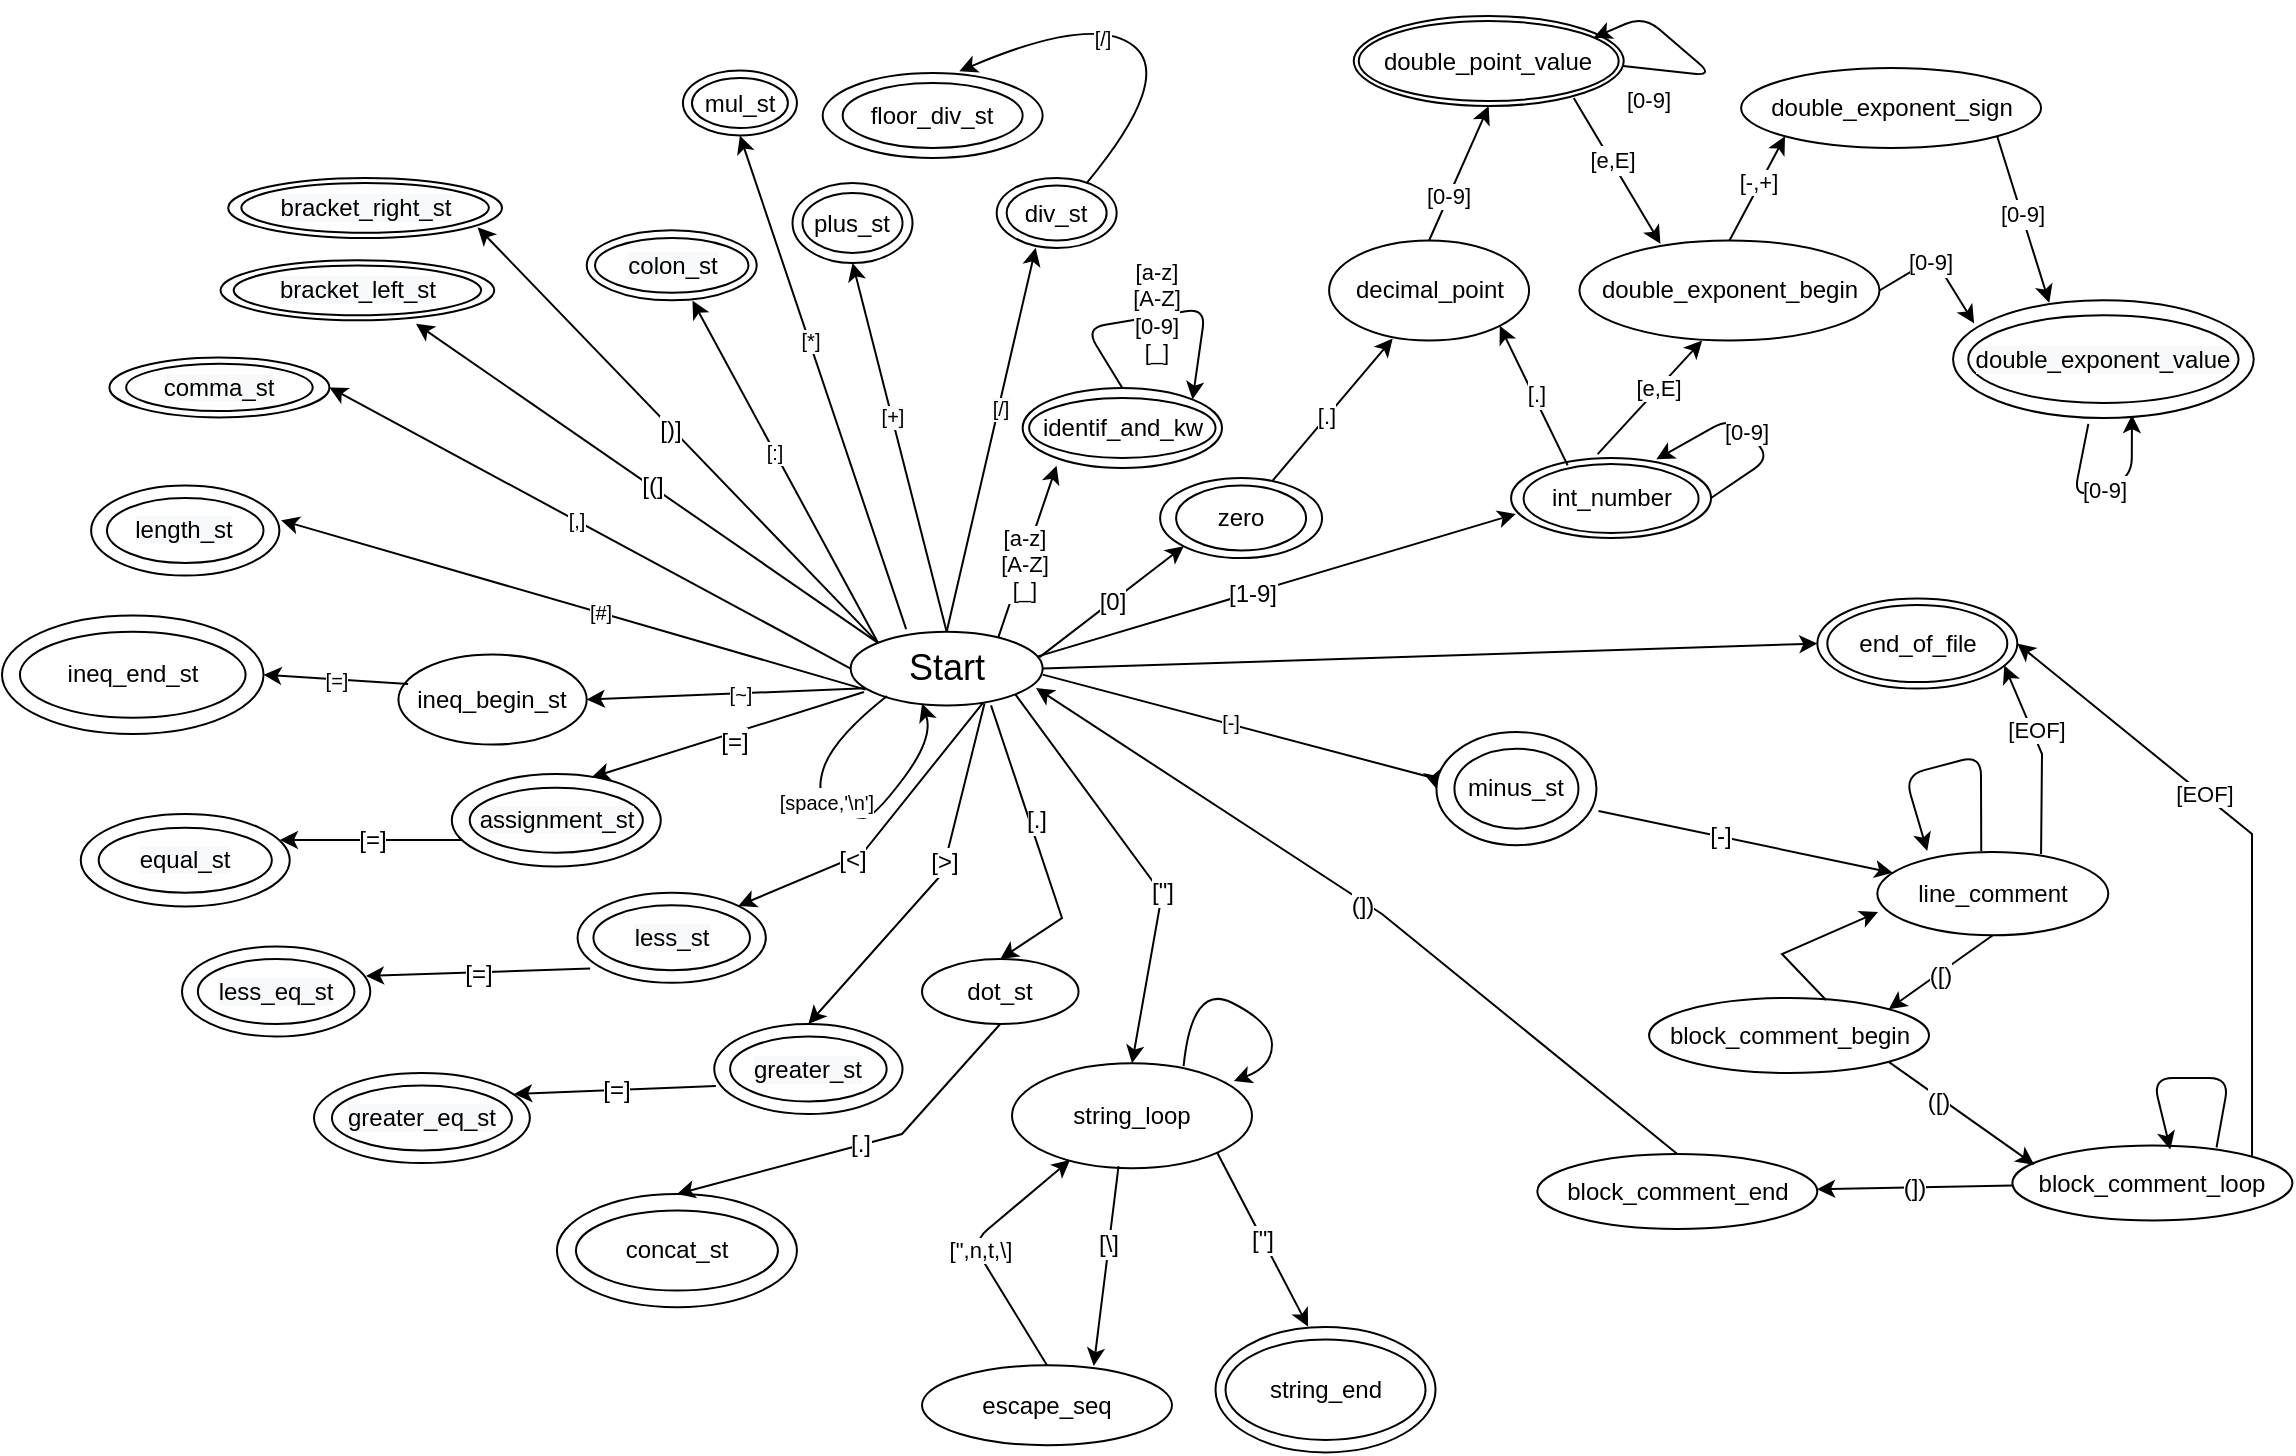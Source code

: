 <mxfile version="15.7.4" type="device"><diagram id="oD_keCYAEAa8p7hV4BWD" name="Page-1"><mxGraphModel dx="788" dy="441" grid="1" gridSize="10" guides="1" tooltips="1" connect="1" arrows="1" fold="1" page="1" pageScale="1" pageWidth="827" pageHeight="1169" math="0" shadow="0"><root><mxCell id="0"/><mxCell id="1" parent="0"/><mxCell id="SrC2fUFR9enrrj-KLv6N-1" value="" style="ellipse;whiteSpace=wrap;html=1;" parent="1" vertex="1"><mxGeometry x="574.33" y="338.86" width="96" height="36.86" as="geometry"/></mxCell><mxCell id="SrC2fUFR9enrrj-KLv6N-2" value="&lt;font style=&quot;font-size: 18px&quot;&gt;Start&lt;/font&gt;" style="text;html=1;align=center;verticalAlign=middle;resizable=0;points=[];autosize=1;strokeColor=none;fillColor=none;" parent="1" vertex="1"><mxGeometry x="597.33" y="347.29" width="50" height="20" as="geometry"/></mxCell><mxCell id="SrC2fUFR9enrrj-KLv6N-12" value="" style="endArrow=classic;html=1;rounded=0;exitX=1;exitY=0.582;exitDx=0;exitDy=0;entryX=0;entryY=0.5;entryDx=0;entryDy=0;exitPerimeter=0;" parent="1" source="SrC2fUFR9enrrj-KLv6N-1" target="SrC2fUFR9enrrj-KLv6N-17" edge="1"><mxGeometry width="50" height="50" relative="1" as="geometry"><mxPoint x="737.86" y="262" as="sourcePoint"/><mxPoint x="737.86" y="222" as="targetPoint"/><Array as="points"><mxPoint x="865.86" y="412"/></Array></mxGeometry></mxCell><mxCell id="SrC2fUFR9enrrj-KLv6N-318" value="&lt;span style=&quot;font-size: 10px ; background-color: rgb(248 , 249 , 250)&quot;&gt;[-]&lt;/span&gt;" style="edgeLabel;html=1;align=center;verticalAlign=middle;resizable=0;points=[];fontSize=12;" parent="SrC2fUFR9enrrj-KLv6N-12" vertex="1" connectable="0"><mxGeometry x="-0.073" y="1" relative="1" as="geometry"><mxPoint as="offset"/></mxGeometry></mxCell><mxCell id="SrC2fUFR9enrrj-KLv6N-17" value="" style="ellipse;whiteSpace=wrap;html=1;" parent="1" vertex="1"><mxGeometry x="867.22" y="389.04" width="80" height="56.57" as="geometry"/></mxCell><mxCell id="SrC2fUFR9enrrj-KLv6N-18" value="&lt;font style=&quot;font-size: 12px&quot;&gt;minus_st&lt;/font&gt;" style="ellipse;whiteSpace=wrap;html=1;" parent="1" vertex="1"><mxGeometry x="876.22" y="397.32" width="62" height="40" as="geometry"/></mxCell><mxCell id="SrC2fUFR9enrrj-KLv6N-19" value="" style="ellipse;whiteSpace=wrap;html=1;" parent="1" vertex="1"><mxGeometry x="545.26" y="114.5" width="60" height="40" as="geometry"/></mxCell><mxCell id="SrC2fUFR9enrrj-KLv6N-20" value="&lt;font style=&quot;font-size: 12px&quot;&gt;plus_st&lt;/font&gt;" style="ellipse;whiteSpace=wrap;html=1;" parent="1" vertex="1"><mxGeometry x="550.26" y="119.5" width="50" height="30" as="geometry"/></mxCell><mxCell id="SrC2fUFR9enrrj-KLv6N-26" value="" style="endArrow=classic;html=1;rounded=0;entryX=0.5;entryY=1;entryDx=0;entryDy=0;exitX=0.5;exitY=0;exitDx=0;exitDy=0;" parent="1" source="SrC2fUFR9enrrj-KLv6N-1" target="SrC2fUFR9enrrj-KLv6N-19" edge="1"><mxGeometry width="50" height="50" relative="1" as="geometry"><mxPoint x="685.86" y="342" as="sourcePoint"/><mxPoint x="675.86" y="232" as="targetPoint"/></mxGeometry></mxCell><mxCell id="SrC2fUFR9enrrj-KLv6N-32" value="&lt;span style=&quot;background-color: rgb(248 , 249 , 250)&quot;&gt;&lt;font style=&quot;font-size: 10px&quot;&gt;[+]&lt;/font&gt;&lt;/span&gt;" style="edgeLabel;html=1;align=center;verticalAlign=middle;resizable=0;points=[];fontSize=10;" parent="SrC2fUFR9enrrj-KLv6N-26" vertex="1" connectable="0"><mxGeometry x="0.171" relative="1" as="geometry"><mxPoint as="offset"/></mxGeometry></mxCell><mxCell id="SrC2fUFR9enrrj-KLv6N-35" value="" style="endArrow=classic;html=1;rounded=0;entryX=0.5;entryY=1;entryDx=0;entryDy=0;exitX=0.289;exitY=-0.036;exitDx=0;exitDy=0;exitPerimeter=0;" parent="1" source="SrC2fUFR9enrrj-KLv6N-1" target="SrC2fUFR9enrrj-KLv6N-37" edge="1"><mxGeometry width="50" height="50" relative="1" as="geometry"><mxPoint x="675.86" y="332" as="sourcePoint"/><mxPoint x="645.86" y="232" as="targetPoint"/><Array as="points"/></mxGeometry></mxCell><mxCell id="SrC2fUFR9enrrj-KLv6N-36" value="&lt;span style=&quot;background-color: rgb(248 , 249 , 250)&quot;&gt;&lt;font style=&quot;font-size: 10px&quot;&gt;[*]&lt;/font&gt;&lt;/span&gt;" style="edgeLabel;html=1;align=center;verticalAlign=middle;resizable=0;points=[];fontSize=10;" parent="SrC2fUFR9enrrj-KLv6N-35" vertex="1" connectable="0"><mxGeometry x="0.171" relative="1" as="geometry"><mxPoint as="offset"/></mxGeometry></mxCell><mxCell id="SrC2fUFR9enrrj-KLv6N-37" value="&lt;font style=&quot;font-size: 10px&quot;&gt;times_st&lt;/font&gt;" style="ellipse;whiteSpace=wrap;html=1;" parent="1" vertex="1"><mxGeometry x="490.47" y="58.25" width="57" height="32.5" as="geometry"/></mxCell><mxCell id="SrC2fUFR9enrrj-KLv6N-39" value="&lt;font style=&quot;font-size: 12px&quot;&gt;mul_st&lt;/font&gt;" style="ellipse;whiteSpace=wrap;html=1;" parent="1" vertex="1"><mxGeometry x="494.97" y="62" width="48" height="25" as="geometry"/></mxCell><mxCell id="SrC2fUFR9enrrj-KLv6N-41" value="" style="endArrow=classic;html=1;rounded=0;exitX=0.5;exitY=0;exitDx=0;exitDy=0;entryX=0.325;entryY=0.998;entryDx=0;entryDy=0;entryPerimeter=0;" parent="1" source="SrC2fUFR9enrrj-KLv6N-1" target="SrC2fUFR9enrrj-KLv6N-43" edge="1"><mxGeometry width="50" height="50" relative="1" as="geometry"><mxPoint x="722.804" y="385.68" as="sourcePoint"/><mxPoint x="775.86" y="182" as="targetPoint"/><Array as="points"/></mxGeometry></mxCell><mxCell id="SrC2fUFR9enrrj-KLv6N-42" value="&lt;span style=&quot;background-color: rgb(248 , 249 , 250)&quot;&gt;&lt;font style=&quot;font-size: 10px&quot;&gt;[/]&lt;/font&gt;&lt;/span&gt;" style="edgeLabel;html=1;align=center;verticalAlign=middle;resizable=0;points=[];fontSize=10;" parent="SrC2fUFR9enrrj-KLv6N-41" vertex="1" connectable="0"><mxGeometry x="0.171" relative="1" as="geometry"><mxPoint as="offset"/></mxGeometry></mxCell><mxCell id="SrC2fUFR9enrrj-KLv6N-43" value="&lt;font style=&quot;font-size: 10px&quot;&gt;times_st&lt;/font&gt;" style="ellipse;whiteSpace=wrap;html=1;" parent="1" vertex="1"><mxGeometry x="647.33" y="112" width="60" height="35" as="geometry"/></mxCell><mxCell id="SrC2fUFR9enrrj-KLv6N-44" value="&lt;font style=&quot;font-size: 12px&quot;&gt;div_st&lt;/font&gt;" style="ellipse;whiteSpace=wrap;html=1;" parent="1" vertex="1"><mxGeometry x="652.33" y="115.75" width="50" height="27.5" as="geometry"/></mxCell><mxCell id="SrC2fUFR9enrrj-KLv6N-59" value="" style="ellipse;whiteSpace=wrap;html=1;fontSize=10;" parent="1" vertex="1"><mxGeometry x="263.13" y="112" width="136.87" height="30" as="geometry"/></mxCell><mxCell id="SrC2fUFR9enrrj-KLv6N-62" value="&lt;span style=&quot;color: rgb(0 , 0 , 0) ; font-family: &amp;#34;helvetica&amp;#34; ; font-size: 12px ; font-style: normal ; font-weight: normal ; letter-spacing: normal ; text-align: center ; text-indent: 0px ; text-transform: none ; word-spacing: 0px ; background-color: rgb(248 , 249 , 250) ; text-decoration: none ; display: inline ; float: none&quot;&gt;bracket_right_st&lt;/span&gt;" style="ellipse;whiteSpace=wrap;html=1;fontSize=10;" parent="1" vertex="1"><mxGeometry x="269.69" y="114.5" width="123.75" height="24.85" as="geometry"/></mxCell><mxCell id="SrC2fUFR9enrrj-KLv6N-70" value="" style="endArrow=classic;html=1;rounded=0;entryX=0.911;entryY=0.822;entryDx=0;entryDy=0;entryPerimeter=0;exitX=0;exitY=0;exitDx=0;exitDy=0;" parent="1" source="SrC2fUFR9enrrj-KLv6N-1" target="SrC2fUFR9enrrj-KLv6N-59" edge="1"><mxGeometry width="50" height="50" relative="1" as="geometry"><mxPoint x="675.862" y="425.102" as="sourcePoint"/><mxPoint x="422.12" y="162.0" as="targetPoint"/><Array as="points"/></mxGeometry></mxCell><mxCell id="yUjqLN8DnzLpdZ_BlXp3-6" value="&lt;span style=&quot;font-size: 12px&quot;&gt;[)]&lt;/span&gt;" style="edgeLabel;html=1;align=center;verticalAlign=middle;resizable=0;points=[];" parent="SrC2fUFR9enrrj-KLv6N-70" vertex="1" connectable="0"><mxGeometry x="0.029" y="1" relative="1" as="geometry"><mxPoint as="offset"/></mxGeometry></mxCell><mxCell id="SrC2fUFR9enrrj-KLv6N-74" value="" style="ellipse;whiteSpace=wrap;html=1;fontSize=10;" parent="1" vertex="1"><mxGeometry x="259.27" y="153.18" width="136.87" height="30" as="geometry"/></mxCell><mxCell id="SrC2fUFR9enrrj-KLv6N-75" value="&lt;span style=&quot;color: rgb(0 , 0 , 0) ; font-family: &amp;#34;helvetica&amp;#34; ; font-size: 12px ; font-style: normal ; font-weight: normal ; letter-spacing: normal ; text-align: center ; text-indent: 0px ; text-transform: none ; word-spacing: 0px ; background-color: rgb(248 , 249 , 250) ; text-decoration: none ; display: inline ; float: none&quot;&gt;bracket_left_st&lt;/span&gt;" style="ellipse;whiteSpace=wrap;html=1;fontSize=10;" parent="1" vertex="1"><mxGeometry x="265.83" y="155.76" width="123.75" height="24.85" as="geometry"/></mxCell><mxCell id="SrC2fUFR9enrrj-KLv6N-76" value="" style="endArrow=classic;html=1;rounded=0;entryX=0.714;entryY=1.055;entryDx=0;entryDy=0;entryPerimeter=0;exitX=0;exitY=0;exitDx=0;exitDy=0;" parent="1" source="SrC2fUFR9enrrj-KLv6N-1" target="SrC2fUFR9enrrj-KLv6N-74" edge="1"><mxGeometry width="50" height="50" relative="1" as="geometry"><mxPoint x="675.86" y="372" as="sourcePoint"/><mxPoint x="347.609" y="222.0" as="targetPoint"/><Array as="points"/></mxGeometry></mxCell><mxCell id="SrC2fUFR9enrrj-KLv6N-209" value="[(]" style="edgeLabel;html=1;align=center;verticalAlign=middle;resizable=0;points=[];fontSize=12;" parent="SrC2fUFR9enrrj-KLv6N-76" vertex="1" connectable="0"><mxGeometry x="-0.016" relative="1" as="geometry"><mxPoint as="offset"/></mxGeometry></mxCell><mxCell id="SrC2fUFR9enrrj-KLv6N-79" value="&lt;font style=&quot;font-size: 10px&quot;&gt;mul_st&lt;/font&gt;" style="ellipse;whiteSpace=wrap;html=1;" parent="1" vertex="1"><mxGeometry x="560.33" y="59.5" width="110" height="42.5" as="geometry"/></mxCell><mxCell id="SrC2fUFR9enrrj-KLv6N-80" value="&lt;font style=&quot;font-size: 12px&quot;&gt;floor_div_st&lt;/font&gt;" style="ellipse;whiteSpace=wrap;html=1;" parent="1" vertex="1"><mxGeometry x="570.33" y="64.5" width="90" height="32.5" as="geometry"/></mxCell><mxCell id="SrC2fUFR9enrrj-KLv6N-82" value="" style="curved=1;endArrow=classic;html=1;rounded=0;fontSize=10;entryX=0.621;entryY=-0.02;entryDx=0;entryDy=0;entryPerimeter=0;exitX=0.75;exitY=0.073;exitDx=0;exitDy=0;exitPerimeter=0;" parent="1" source="SrC2fUFR9enrrj-KLv6N-43" target="SrC2fUFR9enrrj-KLv6N-79" edge="1"><mxGeometry width="50" height="50" relative="1" as="geometry"><mxPoint x="1015.86" y="82" as="sourcePoint"/><mxPoint x="865.86" y="42" as="targetPoint"/><Array as="points"><mxPoint x="735.86" y="62"/><mxPoint x="695.86" y="30"/></Array></mxGeometry></mxCell><mxCell id="SrC2fUFR9enrrj-KLv6N-91" value="[/]" style="edgeLabel;html=1;align=center;verticalAlign=middle;resizable=0;points=[];fontSize=10;" parent="SrC2fUFR9enrrj-KLv6N-82" vertex="1" connectable="0"><mxGeometry x="0.137" y="7" relative="1" as="geometry"><mxPoint as="offset"/></mxGeometry></mxCell><mxCell id="SrC2fUFR9enrrj-KLv6N-86" value="" style="curved=1;endArrow=classic;html=1;rounded=0;fontSize=10;exitX=0.189;exitY=0.871;exitDx=0;exitDy=0;entryX=0.372;entryY=0.974;entryDx=0;entryDy=0;entryPerimeter=0;exitPerimeter=0;" parent="1" source="SrC2fUFR9enrrj-KLv6N-1" target="SrC2fUFR9enrrj-KLv6N-1" edge="1"><mxGeometry width="50" height="50" relative="1" as="geometry"><mxPoint x="805.86" y="369" as="sourcePoint"/><mxPoint x="755.86" y="312" as="targetPoint"/><Array as="points"><mxPoint x="565.86" y="392"/><mxPoint x="555.86" y="422"/><mxPoint x="575.86" y="432"/><mxPoint x="585.86" y="432"/><mxPoint x="615.86" y="392"/></Array></mxGeometry></mxCell><mxCell id="SrC2fUFR9enrrj-KLv6N-226" value="&lt;span style=&quot;font-size: 10px&quot;&gt;[space,'\n']&lt;/span&gt;" style="edgeLabel;html=1;align=center;verticalAlign=middle;resizable=0;points=[];fontSize=12;" parent="SrC2fUFR9enrrj-KLv6N-86" vertex="1" connectable="0"><mxGeometry x="-0.134" y="1" relative="1" as="geometry"><mxPoint as="offset"/></mxGeometry></mxCell><mxCell id="SrC2fUFR9enrrj-KLv6N-92" value="" style="ellipse;whiteSpace=wrap;html=1;fontSize=10;" parent="1" vertex="1"><mxGeometry x="442.36" y="138.18" width="85" height="35" as="geometry"/></mxCell><mxCell id="SrC2fUFR9enrrj-KLv6N-93" value="&lt;span style=&quot;color: rgb(0 , 0 , 0) ; font-family: &amp;#34;helvetica&amp;#34; ; font-size: 12px ; font-style: normal ; font-weight: normal ; letter-spacing: normal ; text-align: center ; text-indent: 0px ; text-transform: none ; word-spacing: 0px ; background-color: rgb(248 , 249 , 250) ; text-decoration: none ; display: inline ; float: none&quot;&gt;colon_st&lt;/span&gt;" style="ellipse;whiteSpace=wrap;html=1;fontSize=10;" parent="1" vertex="1"><mxGeometry x="446.5" y="141.97" width="76.72" height="27.42" as="geometry"/></mxCell><mxCell id="SrC2fUFR9enrrj-KLv6N-101" value="" style="endArrow=classic;html=1;rounded=0;fontSize=10;entryX=0.622;entryY=1.002;entryDx=0;entryDy=0;entryPerimeter=0;exitX=0;exitY=0;exitDx=0;exitDy=0;" parent="1" source="SrC2fUFR9enrrj-KLv6N-1" target="SrC2fUFR9enrrj-KLv6N-92" edge="1"><mxGeometry width="50" height="50" relative="1" as="geometry"><mxPoint x="685.86" y="392" as="sourcePoint"/><mxPoint x="555.86" y="252" as="targetPoint"/></mxGeometry></mxCell><mxCell id="SrC2fUFR9enrrj-KLv6N-103" value="[:]" style="edgeLabel;html=1;align=center;verticalAlign=middle;resizable=0;points=[];fontSize=10;" parent="SrC2fUFR9enrrj-KLv6N-101" vertex="1" connectable="0"><mxGeometry x="0.119" relative="1" as="geometry"><mxPoint as="offset"/></mxGeometry></mxCell><mxCell id="SrC2fUFR9enrrj-KLv6N-113" value="" style="ellipse;whiteSpace=wrap;html=1;fontSize=10;" parent="1" vertex="1"><mxGeometry x="203.71" y="201.7" width="110" height="30" as="geometry"/></mxCell><mxCell id="SrC2fUFR9enrrj-KLv6N-114" value="&lt;span style=&quot;color: rgb(0 , 0 , 0) ; font-family: &amp;#34;helvetica&amp;#34; ; font-size: 12px ; font-style: normal ; font-weight: normal ; letter-spacing: normal ; text-align: center ; text-indent: 0px ; text-transform: none ; word-spacing: 0px ; background-color: rgb(248 , 249 , 250) ; text-decoration: none ; display: inline ; float: none&quot;&gt;comma_st&lt;/span&gt;" style="ellipse;whiteSpace=wrap;html=1;fontSize=10;" parent="1" vertex="1"><mxGeometry x="212.07" y="204.84" width="93.28" height="23.72" as="geometry"/></mxCell><mxCell id="SrC2fUFR9enrrj-KLv6N-115" value="" style="endArrow=classic;html=1;rounded=0;fontSize=10;exitX=0;exitY=0.5;exitDx=0;exitDy=0;entryX=1;entryY=0.5;entryDx=0;entryDy=0;" parent="1" source="SrC2fUFR9enrrj-KLv6N-1" target="SrC2fUFR9enrrj-KLv6N-113" edge="1"><mxGeometry width="50" height="50" relative="1" as="geometry"><mxPoint x="565.86" y="462" as="sourcePoint"/><mxPoint x="295.86" y="337" as="targetPoint"/></mxGeometry></mxCell><mxCell id="SrC2fUFR9enrrj-KLv6N-116" value="[,]" style="edgeLabel;html=1;align=center;verticalAlign=middle;resizable=0;points=[];fontSize=10;" parent="SrC2fUFR9enrrj-KLv6N-115" vertex="1" connectable="0"><mxGeometry x="0.055" relative="1" as="geometry"><mxPoint as="offset"/></mxGeometry></mxCell><mxCell id="SrC2fUFR9enrrj-KLv6N-144" value="" style="ellipse;whiteSpace=wrap;html=1;fontSize=10;" parent="1" vertex="1"><mxGeometry x="194.55" y="265.75" width="94.14" height="45" as="geometry"/></mxCell><mxCell id="SrC2fUFR9enrrj-KLv6N-145" value="&lt;span style=&quot;color: rgb(0 , 0 , 0) ; font-family: &amp;#34;helvetica&amp;#34; ; font-size: 12px ; font-style: normal ; font-weight: normal ; letter-spacing: normal ; text-align: center ; text-indent: 0px ; text-transform: none ; word-spacing: 0px ; background-color: rgb(248 , 249 , 250) ; text-decoration: none ; display: inline ; float: none&quot;&gt;length_st&lt;/span&gt;" style="ellipse;whiteSpace=wrap;html=1;fontSize=10;" parent="1" vertex="1"><mxGeometry x="202.48" y="272" width="78.28" height="32.5" as="geometry"/></mxCell><mxCell id="SrC2fUFR9enrrj-KLv6N-146" value="" style="endArrow=classic;html=1;rounded=0;fontSize=10;exitX=0.078;exitY=0.785;exitDx=0;exitDy=0;exitPerimeter=0;entryX=1.009;entryY=0.387;entryDx=0;entryDy=0;entryPerimeter=0;" parent="1" source="SrC2fUFR9enrrj-KLv6N-1" target="SrC2fUFR9enrrj-KLv6N-144" edge="1"><mxGeometry width="50" height="50" relative="1" as="geometry"><mxPoint x="885.86" y="422" as="sourcePoint"/><mxPoint x="545.86" y="552" as="targetPoint"/></mxGeometry></mxCell><mxCell id="yUjqLN8DnzLpdZ_BlXp3-25" value="&lt;span style=&quot;font-size: 10px&quot;&gt;[#]&lt;/span&gt;" style="edgeLabel;html=1;align=center;verticalAlign=middle;resizable=0;points=[];" parent="SrC2fUFR9enrrj-KLv6N-146" vertex="1" connectable="0"><mxGeometry x="-0.091" y="-1" relative="1" as="geometry"><mxPoint as="offset"/></mxGeometry></mxCell><mxCell id="SrC2fUFR9enrrj-KLv6N-155" value="" style="ellipse;whiteSpace=wrap;html=1;fontSize=10;" parent="1" vertex="1"><mxGeometry x="150" y="330.72" width="130.76" height="59.28" as="geometry"/></mxCell><mxCell id="SrC2fUFR9enrrj-KLv6N-156" value="&lt;span style=&quot;font-family: &amp;#34;helvetica&amp;#34; ; font-size: 12px&quot;&gt;ineq_end_st&lt;/span&gt;" style="ellipse;whiteSpace=wrap;html=1;fontSize=10;" parent="1" vertex="1"><mxGeometry x="158.96" y="338.85" width="112.83" height="43.03" as="geometry"/></mxCell><mxCell id="SrC2fUFR9enrrj-KLv6N-162" value="&lt;span style=&quot;font-family: &amp;#34;helvetica&amp;#34; ; font-size: 12px&quot;&gt;ineq_begin_st&lt;/span&gt;" style="ellipse;whiteSpace=wrap;html=1;fontSize=10;" parent="1" vertex="1"><mxGeometry x="348.22" y="350.29" width="94.14" height="45" as="geometry"/></mxCell><mxCell id="SrC2fUFR9enrrj-KLv6N-164" value="" style="endArrow=classic;html=1;rounded=0;fontSize=10;exitX=0.074;exitY=0.767;exitDx=0;exitDy=0;exitPerimeter=0;entryX=1;entryY=0.5;entryDx=0;entryDy=0;" parent="1" source="SrC2fUFR9enrrj-KLv6N-1" target="SrC2fUFR9enrrj-KLv6N-162" edge="1"><mxGeometry width="50" height="50" relative="1" as="geometry"><mxPoint x="575.86" y="532" as="sourcePoint"/><mxPoint x="745.86" y="472" as="targetPoint"/></mxGeometry></mxCell><mxCell id="SrC2fUFR9enrrj-KLv6N-166" value="[~]" style="edgeLabel;html=1;align=center;verticalAlign=middle;resizable=0;points=[];fontSize=10;" parent="SrC2fUFR9enrrj-KLv6N-164" vertex="1" connectable="0"><mxGeometry x="-0.097" relative="1" as="geometry"><mxPoint as="offset"/></mxGeometry></mxCell><mxCell id="SrC2fUFR9enrrj-KLv6N-165" value="[=]" style="endArrow=classic;html=1;rounded=0;fontSize=10;exitX=0.051;exitY=0.327;exitDx=0;exitDy=0;entryX=1;entryY=0.5;entryDx=0;entryDy=0;exitPerimeter=0;" parent="1" source="SrC2fUFR9enrrj-KLv6N-162" target="SrC2fUFR9enrrj-KLv6N-155" edge="1"><mxGeometry width="50" height="50" relative="1" as="geometry"><mxPoint x="472.861" y="602" as="sourcePoint"/><mxPoint x="372.93" y="732" as="targetPoint"/></mxGeometry></mxCell><mxCell id="SrC2fUFR9enrrj-KLv6N-167" value="" style="ellipse;whiteSpace=wrap;html=1;fontSize=10;" parent="1" vertex="1"><mxGeometry x="374.9" y="410" width="104.49" height="46.25" as="geometry"/></mxCell><mxCell id="SrC2fUFR9enrrj-KLv6N-168" value="&lt;span style=&quot;color: rgb(0 , 0 , 0) ; font-family: &amp;#34;helvetica&amp;#34; ; font-size: 12px ; font-style: normal ; font-weight: normal ; letter-spacing: normal ; text-align: center ; text-indent: 0px ; text-transform: none ; word-spacing: 0px ; background-color: rgb(248 , 249 , 250) ; text-decoration: none ; display: inline ; float: none&quot;&gt;assignment_st&lt;/span&gt;" style="ellipse;whiteSpace=wrap;html=1;fontSize=10;" parent="1" vertex="1"><mxGeometry x="383.86" y="416.88" width="86.56" height="32.5" as="geometry"/></mxCell><mxCell id="SrC2fUFR9enrrj-KLv6N-174" value="" style="ellipse;whiteSpace=wrap;html=1;fontSize=10;" parent="1" vertex="1"><mxGeometry x="189.38" y="430" width="104.49" height="46.25" as="geometry"/></mxCell><mxCell id="SrC2fUFR9enrrj-KLv6N-175" value="&lt;span style=&quot;color: rgb(0 , 0 , 0) ; font-family: &amp;#34;helvetica&amp;#34; ; font-size: 12px ; font-style: normal ; font-weight: normal ; letter-spacing: normal ; text-align: center ; text-indent: 0px ; text-transform: none ; word-spacing: 0px ; background-color: rgb(248 , 249 , 250) ; text-decoration: none ; display: inline ; float: none&quot;&gt;equal_st&lt;/span&gt;" style="ellipse;whiteSpace=wrap;html=1;fontSize=10;" parent="1" vertex="1"><mxGeometry x="198.34" y="436.88" width="86.56" height="32.5" as="geometry"/></mxCell><mxCell id="SrC2fUFR9enrrj-KLv6N-176" value="" style="endArrow=classic;html=1;rounded=0;fontSize=12;entryX=0.67;entryY=0.035;entryDx=0;entryDy=0;exitX=0.069;exitY=0.818;exitDx=0;exitDy=0;exitPerimeter=0;entryPerimeter=0;" parent="1" source="SrC2fUFR9enrrj-KLv6N-1" target="SrC2fUFR9enrrj-KLv6N-167" edge="1"><mxGeometry width="50" height="50" relative="1" as="geometry"><mxPoint x="635.86" y="382" as="sourcePoint"/><mxPoint x="655.86" y="532" as="targetPoint"/><Array as="points"/></mxGeometry></mxCell><mxCell id="SrC2fUFR9enrrj-KLv6N-178" value="[=]" style="edgeLabel;html=1;align=center;verticalAlign=middle;resizable=0;points=[];fontSize=12;" parent="SrC2fUFR9enrrj-KLv6N-176" vertex="1" connectable="0"><mxGeometry x="-0.025" y="4" relative="1" as="geometry"><mxPoint as="offset"/></mxGeometry></mxCell><mxCell id="SrC2fUFR9enrrj-KLv6N-177" value="[=]" style="endArrow=classic;html=1;rounded=0;fontSize=12;entryX=0.953;entryY=0.281;entryDx=0;entryDy=0;entryPerimeter=0;" parent="1" target="SrC2fUFR9enrrj-KLv6N-174" edge="1"><mxGeometry width="50" height="50" relative="1" as="geometry"><mxPoint x="380" y="443" as="sourcePoint"/><mxPoint x="595.86" y="622" as="targetPoint"/></mxGeometry></mxCell><mxCell id="SrC2fUFR9enrrj-KLv6N-182" value="" style="ellipse;whiteSpace=wrap;html=1;fontSize=10;" parent="1" vertex="1"><mxGeometry x="437.79" y="469.38" width="94.14" height="45" as="geometry"/></mxCell><mxCell id="SrC2fUFR9enrrj-KLv6N-183" value="&lt;span style=&quot;color: rgb(0 , 0 , 0) ; font-family: &amp;#34;helvetica&amp;#34; ; font-size: 12px ; font-style: normal ; font-weight: normal ; letter-spacing: normal ; text-align: center ; text-indent: 0px ; text-transform: none ; word-spacing: 0px ; background-color: rgb(248 , 249 , 250) ; text-decoration: none ; display: inline ; float: none&quot;&gt;less_st&lt;/span&gt;" style="ellipse;whiteSpace=wrap;html=1;fontSize=10;" parent="1" vertex="1"><mxGeometry x="445.72" y="475.63" width="78.28" height="32.5" as="geometry"/></mxCell><mxCell id="SrC2fUFR9enrrj-KLv6N-184" value="" style="ellipse;whiteSpace=wrap;html=1;fontSize=10;" parent="1" vertex="1"><mxGeometry x="240.0" y="496.25" width="94.14" height="45" as="geometry"/></mxCell><mxCell id="SrC2fUFR9enrrj-KLv6N-185" value="&lt;span style=&quot;color: rgb(0 , 0 , 0) ; font-family: &amp;#34;helvetica&amp;#34; ; font-size: 12px ; font-style: normal ; font-weight: normal ; letter-spacing: normal ; text-align: center ; text-indent: 0px ; text-transform: none ; word-spacing: 0px ; background-color: rgb(248 , 249 , 250) ; text-decoration: none ; display: inline ; float: none&quot;&gt;less_eq_st&lt;/span&gt;" style="ellipse;whiteSpace=wrap;html=1;fontSize=10;" parent="1" vertex="1"><mxGeometry x="247.93" y="502.5" width="78.28" height="32.5" as="geometry"/></mxCell><mxCell id="SrC2fUFR9enrrj-KLv6N-186" value="" style="endArrow=classic;html=1;rounded=0;fontSize=12;entryX=1;entryY=0;entryDx=0;entryDy=0;exitX=0.689;exitY=0.964;exitDx=0;exitDy=0;exitPerimeter=0;" parent="1" source="SrC2fUFR9enrrj-KLv6N-1" target="SrC2fUFR9enrrj-KLv6N-182" edge="1"><mxGeometry width="50" height="50" relative="1" as="geometry"><mxPoint x="635.86" y="382" as="sourcePoint"/><mxPoint x="885.86" y="452" as="targetPoint"/><Array as="points"><mxPoint x="580" y="450"/></Array></mxGeometry></mxCell><mxCell id="VbKIYUYrGfM60Fs6by-6-1" value="&lt;span style=&quot;font-size: 12px&quot;&gt;[&amp;lt;]&lt;/span&gt;" style="edgeLabel;html=1;align=center;verticalAlign=middle;resizable=0;points=[];" parent="SrC2fUFR9enrrj-KLv6N-186" vertex="1" connectable="0"><mxGeometry x="0.249" y="1" relative="1" as="geometry"><mxPoint as="offset"/></mxGeometry></mxCell><mxCell id="SrC2fUFR9enrrj-KLv6N-187" value="" style="endArrow=classic;html=1;rounded=0;fontSize=12;exitX=0.067;exitY=0.841;exitDx=0;exitDy=0;entryX=0.977;entryY=0.328;entryDx=0;entryDy=0;exitPerimeter=0;entryPerimeter=0;" parent="1" source="SrC2fUFR9enrrj-KLv6N-182" target="SrC2fUFR9enrrj-KLv6N-184" edge="1"><mxGeometry width="50" height="50" relative="1" as="geometry"><mxPoint x="835.86" y="502" as="sourcePoint"/><mxPoint x="885.86" y="452" as="targetPoint"/><Array as="points"/></mxGeometry></mxCell><mxCell id="SrC2fUFR9enrrj-KLv6N-189" value="[=]" style="edgeLabel;html=1;align=center;verticalAlign=middle;resizable=0;points=[];fontSize=12;" parent="SrC2fUFR9enrrj-KLv6N-187" vertex="1" connectable="0"><mxGeometry x="-0.004" y="1" relative="1" as="geometry"><mxPoint as="offset"/></mxGeometry></mxCell><mxCell id="SrC2fUFR9enrrj-KLv6N-193" value="" style="ellipse;whiteSpace=wrap;html=1;fontSize=10;" parent="1" vertex="1"><mxGeometry x="506.12" y="535" width="94.14" height="45" as="geometry"/></mxCell><mxCell id="SrC2fUFR9enrrj-KLv6N-194" value="&lt;span style=&quot;color: rgb(0 , 0 , 0) ; font-family: &amp;#34;helvetica&amp;#34; ; font-size: 12px ; font-style: normal ; font-weight: normal ; letter-spacing: normal ; text-align: center ; text-indent: 0px ; text-transform: none ; word-spacing: 0px ; background-color: rgb(248 , 249 , 250) ; text-decoration: none ; display: inline ; float: none&quot;&gt;greater_st&lt;/span&gt;" style="ellipse;whiteSpace=wrap;html=1;fontSize=10;" parent="1" vertex="1"><mxGeometry x="514.05" y="541.25" width="78.28" height="32.5" as="geometry"/></mxCell><mxCell id="SrC2fUFR9enrrj-KLv6N-195" value="" style="ellipse;whiteSpace=wrap;html=1;fontSize=10;" parent="1" vertex="1"><mxGeometry x="306" y="559.5" width="107.93" height="45" as="geometry"/></mxCell><mxCell id="SrC2fUFR9enrrj-KLv6N-196" value="&lt;span style=&quot;color: rgb(0 , 0 , 0) ; font-family: &amp;#34;helvetica&amp;#34; ; font-size: 12px ; font-style: normal ; font-weight: normal ; letter-spacing: normal ; text-align: center ; text-indent: 0px ; text-transform: none ; word-spacing: 0px ; background-color: rgb(248 , 249 , 250) ; text-decoration: none ; display: inline ; float: none&quot;&gt;greater_eq_st&lt;/span&gt;" style="ellipse;whiteSpace=wrap;html=1;fontSize=10;" parent="1" vertex="1"><mxGeometry x="314.96" y="565.75" width="90" height="32.5" as="geometry"/></mxCell><mxCell id="SrC2fUFR9enrrj-KLv6N-199" value="" style="endArrow=classic;html=1;rounded=0;fontSize=12;exitX=0.697;exitY=0.975;exitDx=0;exitDy=0;exitPerimeter=0;entryX=0.5;entryY=0;entryDx=0;entryDy=0;" parent="1" source="SrC2fUFR9enrrj-KLv6N-1" target="SrC2fUFR9enrrj-KLv6N-193" edge="1"><mxGeometry width="50" height="50" relative="1" as="geometry"><mxPoint x="945.86" y="542" as="sourcePoint"/><mxPoint x="995.86" y="492" as="targetPoint"/><Array as="points"><mxPoint x="620" y="460"/></Array></mxGeometry></mxCell><mxCell id="SrC2fUFR9enrrj-KLv6N-200" value="[&amp;gt;]" style="edgeLabel;html=1;align=center;verticalAlign=middle;resizable=0;points=[];fontSize=12;" parent="SrC2fUFR9enrrj-KLv6N-199" vertex="1" connectable="0"><mxGeometry x="-0.132" y="-1" relative="1" as="geometry"><mxPoint as="offset"/></mxGeometry></mxCell><mxCell id="SrC2fUFR9enrrj-KLv6N-201" value="[=]" style="endArrow=classic;html=1;rounded=0;fontSize=12;exitX=0.009;exitY=0.689;exitDx=0;exitDy=0;entryX=0.927;entryY=0.233;entryDx=0;entryDy=0;exitPerimeter=0;entryPerimeter=0;" parent="1" source="SrC2fUFR9enrrj-KLv6N-193" target="SrC2fUFR9enrrj-KLv6N-195" edge="1"><mxGeometry width="50" height="50" relative="1" as="geometry"><mxPoint x="945.86" y="542" as="sourcePoint"/><mxPoint x="995.86" y="492" as="targetPoint"/></mxGeometry></mxCell><mxCell id="SrC2fUFR9enrrj-KLv6N-233" value="int64" style="ellipse;whiteSpace=wrap;html=1;" parent="1" vertex="1"><mxGeometry x="904.54" y="252.0" width="100" height="40" as="geometry"/></mxCell><mxCell id="SrC2fUFR9enrrj-KLv6N-234" value="zero" style="ellipse;whiteSpace=wrap;html=1;" parent="1" vertex="1"><mxGeometry x="729.05" y="262" width="81" height="40" as="geometry"/></mxCell><mxCell id="SrC2fUFR9enrrj-KLv6N-235" value="decimal_point" style="ellipse;whiteSpace=wrap;html=1;" parent="1" vertex="1"><mxGeometry x="813.54" y="143.25" width="100" height="50" as="geometry"/></mxCell><mxCell id="SrC2fUFR9enrrj-KLv6N-236" value="" style="endArrow=classic;html=1;exitX=0.283;exitY=0.092;exitDx=0;exitDy=0;exitPerimeter=0;entryX=1;entryY=1;entryDx=0;entryDy=0;" parent="1" source="SrC2fUFR9enrrj-KLv6N-233" target="SrC2fUFR9enrrj-KLv6N-235" edge="1"><mxGeometry width="50" height="50" relative="1" as="geometry"><mxPoint x="921.86" y="214.29" as="sourcePoint"/><mxPoint x="971.86" y="164.29" as="targetPoint"/></mxGeometry></mxCell><mxCell id="SrC2fUFR9enrrj-KLv6N-262" value="&lt;span style=&quot;font-size: 11px&quot;&gt;[.]&lt;/span&gt;" style="edgeLabel;html=1;align=center;verticalAlign=middle;resizable=0;points=[];fontSize=12;" parent="SrC2fUFR9enrrj-KLv6N-236" vertex="1" connectable="0"><mxGeometry x="0.017" y="-1" relative="1" as="geometry"><mxPoint as="offset"/></mxGeometry></mxCell><mxCell id="SrC2fUFR9enrrj-KLv6N-240" value="" style="endArrow=classic;html=1;entryX=0.318;entryY=0.981;entryDx=0;entryDy=0;entryPerimeter=0;" parent="1" source="SrC2fUFR9enrrj-KLv6N-234" target="SrC2fUFR9enrrj-KLv6N-235" edge="1"><mxGeometry width="50" height="50" relative="1" as="geometry"><mxPoint x="581.86" y="214.29" as="sourcePoint"/><mxPoint x="631.86" y="164.29" as="targetPoint"/></mxGeometry></mxCell><mxCell id="SrC2fUFR9enrrj-KLv6N-261" value="&lt;span style=&quot;font-size: 11px&quot;&gt;[.]&lt;/span&gt;" style="edgeLabel;html=1;align=center;verticalAlign=middle;resizable=0;points=[];fontSize=12;" parent="SrC2fUFR9enrrj-KLv6N-240" vertex="1" connectable="0"><mxGeometry x="-0.095" y="1" relative="1" as="geometry"><mxPoint as="offset"/></mxGeometry></mxCell><mxCell id="SrC2fUFR9enrrj-KLv6N-243" value="int_number" style="ellipse;whiteSpace=wrap;html=1;" parent="1" vertex="1"><mxGeometry x="910.79" y="255.0" width="87.5" height="34.5" as="geometry"/></mxCell><mxCell id="SrC2fUFR9enrrj-KLv6N-244" value="zero" style="ellipse;whiteSpace=wrap;html=1;" parent="1" vertex="1"><mxGeometry x="737.05" y="265.75" width="65" height="32.5" as="geometry"/></mxCell><mxCell id="SrC2fUFR9enrrj-KLv6N-246" value="&lt;div&gt;&lt;br&gt;&lt;/div&gt;" style="edgeLabel;html=1;align=center;verticalAlign=middle;resizable=0;points=[];" parent="1" vertex="1" connectable="0"><mxGeometry x="1177.656" y="330.724" as="geometry"><mxPoint x="-3" y="-3" as="offset"/></mxGeometry></mxCell><mxCell id="SrC2fUFR9enrrj-KLv6N-247" value="identif_and_kw" style="ellipse;whiteSpace=wrap;html=1;" parent="1" vertex="1"><mxGeometry x="660.33" y="216.97" width="99.67" height="40" as="geometry"/></mxCell><mxCell id="SrC2fUFR9enrrj-KLv6N-248" value="" style="endArrow=classic;html=1;exitX=0.5;exitY=0;exitDx=0;exitDy=0;entryX=1;entryY=0;entryDx=0;entryDy=0;" parent="1" source="SrC2fUFR9enrrj-KLv6N-247" target="SrC2fUFR9enrrj-KLv6N-247" edge="1"><mxGeometry width="50" height="50" relative="1" as="geometry"><mxPoint x="344.625" y="349.968" as="sourcePoint"/><mxPoint x="601.8" y="176.97" as="targetPoint"/><Array as="points"><mxPoint x="691.8" y="186.97"/><mxPoint x="751.8" y="176.97"/></Array></mxGeometry></mxCell><mxCell id="SrC2fUFR9enrrj-KLv6N-249" value="&lt;div&gt;[a-z]&lt;/div&gt;&lt;div&gt;[A-Z]&lt;/div&gt;&lt;div&gt;[0-9]&lt;br&gt;&lt;/div&gt;&lt;div&gt;[_]&lt;br&gt;&lt;/div&gt;" style="edgeLabel;html=1;align=center;verticalAlign=middle;resizable=0;points=[];" parent="SrC2fUFR9enrrj-KLv6N-248" vertex="1" connectable="0"><mxGeometry x="0.171" y="-2" relative="1" as="geometry"><mxPoint x="-12.78" y="-2" as="offset"/></mxGeometry></mxCell><mxCell id="SrC2fUFR9enrrj-KLv6N-250" value="identif_and_kw" style="ellipse;whiteSpace=wrap;html=1;" parent="1" vertex="1"><mxGeometry x="663.56" y="221.97" width="93.2" height="30" as="geometry"/></mxCell><mxCell id="SrC2fUFR9enrrj-KLv6N-251" value="" style="endArrow=classic;html=1;rounded=0;fontSize=12;exitX=0.768;exitY=0.083;exitDx=0;exitDy=0;exitPerimeter=0;entryX=0.17;entryY=0.973;entryDx=0;entryDy=0;entryPerimeter=0;" parent="1" source="SrC2fUFR9enrrj-KLv6N-1" target="SrC2fUFR9enrrj-KLv6N-247" edge="1"><mxGeometry width="50" height="50" relative="1" as="geometry"><mxPoint x="885.86" y="422" as="sourcePoint"/><mxPoint x="705.86" y="292" as="targetPoint"/></mxGeometry></mxCell><mxCell id="SrC2fUFR9enrrj-KLv6N-252" value="&lt;div style=&quot;font-size: 11px&quot;&gt;[a-z]&lt;/div&gt;&lt;div style=&quot;font-size: 11px&quot;&gt;[A-Z]&lt;/div&gt;&lt;div style=&quot;font-size: 11px&quot;&gt;[_]&lt;/div&gt;" style="edgeLabel;html=1;align=center;verticalAlign=middle;resizable=0;points=[];fontSize=12;" parent="SrC2fUFR9enrrj-KLv6N-251" vertex="1" connectable="0"><mxGeometry x="-0.141" relative="1" as="geometry"><mxPoint as="offset"/></mxGeometry></mxCell><mxCell id="SrC2fUFR9enrrj-KLv6N-253" value="[0]" style="endArrow=classic;html=1;rounded=0;fontSize=12;exitX=0.984;exitY=0.345;exitDx=0;exitDy=0;exitPerimeter=0;entryX=0;entryY=1;entryDx=0;entryDy=0;" parent="1" source="SrC2fUFR9enrrj-KLv6N-1" target="SrC2fUFR9enrrj-KLv6N-234" edge="1"><mxGeometry width="50" height="50" relative="1" as="geometry"><mxPoint x="945.86" y="312" as="sourcePoint"/><mxPoint x="995.86" y="262" as="targetPoint"/></mxGeometry></mxCell><mxCell id="SrC2fUFR9enrrj-KLv6N-254" value="" style="endArrow=classic;html=1;rounded=0;fontSize=12;entryX=0.024;entryY=0.7;entryDx=0;entryDy=0;entryPerimeter=0;exitX=0.971;exitY=0.338;exitDx=0;exitDy=0;exitPerimeter=0;" parent="1" source="SrC2fUFR9enrrj-KLv6N-1" target="SrC2fUFR9enrrj-KLv6N-233" edge="1"><mxGeometry width="50" height="50" relative="1" as="geometry"><mxPoint x="670" y="357" as="sourcePoint"/><mxPoint x="995.86" y="262" as="targetPoint"/></mxGeometry></mxCell><mxCell id="SrC2fUFR9enrrj-KLv6N-260" value="[1-9]" style="edgeLabel;html=1;align=center;verticalAlign=middle;resizable=0;points=[];fontSize=12;" parent="SrC2fUFR9enrrj-KLv6N-254" vertex="1" connectable="0"><mxGeometry x="-0.106" relative="1" as="geometry"><mxPoint as="offset"/></mxGeometry></mxCell><mxCell id="SrC2fUFR9enrrj-KLv6N-264" value="double_point_value" style="ellipse;whiteSpace=wrap;html=1;" parent="1" vertex="1"><mxGeometry x="825.86" y="31" width="135" height="45" as="geometry"/></mxCell><mxCell id="SrC2fUFR9enrrj-KLv6N-265" value="" style="endArrow=classic;html=1;exitX=0.5;exitY=0;exitDx=0;exitDy=0;entryX=0.5;entryY=1;entryDx=0;entryDy=0;" parent="1" source="SrC2fUFR9enrrj-KLv6N-235" target="SrC2fUFR9enrrj-KLv6N-264" edge="1"><mxGeometry width="50" height="50" relative="1" as="geometry"><mxPoint x="875.05" y="122" as="sourcePoint"/><mxPoint x="790.05" y="32" as="targetPoint"/></mxGeometry></mxCell><mxCell id="SrC2fUFR9enrrj-KLv6N-266" value="[0-9]" style="edgeLabel;html=1;align=center;verticalAlign=middle;resizable=0;points=[];" parent="SrC2fUFR9enrrj-KLv6N-265" vertex="1" connectable="0"><mxGeometry x="-0.341" y="1" relative="1" as="geometry"><mxPoint as="offset"/></mxGeometry></mxCell><mxCell id="SrC2fUFR9enrrj-KLv6N-267" value="" style="endArrow=classic;html=1;exitX=1;exitY=0.5;exitDx=0;exitDy=0;entryX=1;entryY=0;entryDx=0;entryDy=0;" parent="1" edge="1"><mxGeometry width="50" height="50" relative="1" as="geometry"><mxPoint x="960.5" y="56" as="sourcePoint"/><mxPoint x="945.855" y="41.858" as="targetPoint"/><Array as="points"><mxPoint x="1005.86" y="61"/><mxPoint x="970.86" y="31"/></Array></mxGeometry></mxCell><mxCell id="SrC2fUFR9enrrj-KLv6N-268" value="[0-9]" style="edgeLabel;html=1;align=center;verticalAlign=middle;resizable=0;points=[];" parent="SrC2fUFR9enrrj-KLv6N-267" vertex="1" connectable="0"><mxGeometry x="0.258" y="-2" relative="1" as="geometry"><mxPoint x="-12" y="32" as="offset"/></mxGeometry></mxCell><mxCell id="SrC2fUFR9enrrj-KLv6N-271" value="double_point_value" style="ellipse;whiteSpace=wrap;html=1;" parent="1" vertex="1"><mxGeometry x="828.36" y="33.5" width="130" height="40" as="geometry"/></mxCell><mxCell id="SrC2fUFR9enrrj-KLv6N-272" value="[0-9]" style="endArrow=classic;html=1;exitX=1;exitY=0.5;exitDx=0;exitDy=0;entryX=0.726;entryY=0.017;entryDx=0;entryDy=0;entryPerimeter=0;" parent="1" source="SrC2fUFR9enrrj-KLv6N-233" target="SrC2fUFR9enrrj-KLv6N-233" edge="1"><mxGeometry width="50" height="50" relative="1" as="geometry"><mxPoint x="1274.54" y="331.72" as="sourcePoint"/><mxPoint x="984.54" y="251.72" as="targetPoint"/><Array as="points"><mxPoint x="1034.54" y="251.72"/><mxPoint x="1014.54" y="231.72"/></Array></mxGeometry></mxCell><mxCell id="SrC2fUFR9enrrj-KLv6N-292" value="double_exponent_begin" style="ellipse;whiteSpace=wrap;html=1;" parent="1" vertex="1"><mxGeometry x="938.73" y="143.25" width="150" height="50" as="geometry"/></mxCell><mxCell id="SrC2fUFR9enrrj-KLv6N-293" value="" style="endArrow=classic;html=1;exitX=0.433;exitY=-0.049;exitDx=0;exitDy=0;entryX=0.409;entryY=1;entryDx=0;entryDy=0;exitPerimeter=0;entryPerimeter=0;" parent="1" source="SrC2fUFR9enrrj-KLv6N-233" target="SrC2fUFR9enrrj-KLv6N-292" edge="1"><mxGeometry width="50" height="50" relative="1" as="geometry"><mxPoint x="1040.38" y="244.5" as="sourcePoint"/><mxPoint x="960.38" y="134.5" as="targetPoint"/></mxGeometry></mxCell><mxCell id="SrC2fUFR9enrrj-KLv6N-294" value="[e,E]" style="edgeLabel;html=1;align=center;verticalAlign=middle;resizable=0;points=[];" parent="SrC2fUFR9enrrj-KLv6N-293" vertex="1" connectable="0"><mxGeometry x="-0.411" relative="1" as="geometry"><mxPoint x="14.66" y="-17.18" as="offset"/></mxGeometry></mxCell><mxCell id="SrC2fUFR9enrrj-KLv6N-296" value="" style="endArrow=classic;html=1;entryX=0.27;entryY=0.033;entryDx=0;entryDy=0;entryPerimeter=0;" parent="1" target="SrC2fUFR9enrrj-KLv6N-292" edge="1"><mxGeometry width="50" height="50" relative="1" as="geometry"><mxPoint x="935.86" y="72" as="sourcePoint"/><mxPoint x="972.347" y="34.498" as="targetPoint"/></mxGeometry></mxCell><mxCell id="SrC2fUFR9enrrj-KLv6N-309" value="&lt;span style=&quot;font-size: 11px&quot;&gt;[e,E]&lt;/span&gt;" style="edgeLabel;html=1;align=center;verticalAlign=middle;resizable=0;points=[];fontSize=12;" parent="SrC2fUFR9enrrj-KLv6N-296" vertex="1" connectable="0"><mxGeometry x="-0.153" relative="1" as="geometry"><mxPoint as="offset"/></mxGeometry></mxCell><mxCell id="SrC2fUFR9enrrj-KLv6N-298" value="double_exponent_sign" style="ellipse;whiteSpace=wrap;html=1;" parent="1" vertex="1"><mxGeometry x="1019.54" y="57" width="150" height="40" as="geometry"/></mxCell><mxCell id="SrC2fUFR9enrrj-KLv6N-299" value="" style="endArrow=classic;html=1;exitX=0.5;exitY=0;exitDx=0;exitDy=0;entryX=0;entryY=1;entryDx=0;entryDy=0;" parent="1" source="SrC2fUFR9enrrj-KLv6N-292" target="SrC2fUFR9enrrj-KLv6N-298" edge="1"><mxGeometry width="50" height="50" relative="1" as="geometry"><mxPoint x="1078.73" y="163.25" as="sourcePoint"/><mxPoint x="1128.73" y="113.25" as="targetPoint"/></mxGeometry></mxCell><mxCell id="SrC2fUFR9enrrj-KLv6N-300" value="[-,+]" style="edgeLabel;html=1;align=center;verticalAlign=middle;resizable=0;points=[];" parent="SrC2fUFR9enrrj-KLv6N-299" vertex="1" connectable="0"><mxGeometry x="-0.476" relative="1" as="geometry"><mxPoint x="6.72" y="-15.53" as="offset"/></mxGeometry></mxCell><mxCell id="SrC2fUFR9enrrj-KLv6N-301" value="" style="endArrow=classic;html=1;exitX=1;exitY=0.5;exitDx=0;exitDy=0;entryX=0.07;entryY=0.196;entryDx=0;entryDy=0;entryPerimeter=0;" parent="1" source="SrC2fUFR9enrrj-KLv6N-292" target="SrC2fUFR9enrrj-KLv6N-307" edge="1"><mxGeometry width="50" height="50" relative="1" as="geometry"><mxPoint x="1058.73" y="243.25" as="sourcePoint"/><mxPoint x="1148.183" y="155.91" as="targetPoint"/><Array as="points"><mxPoint x="1115.86" y="152"/></Array></mxGeometry></mxCell><mxCell id="SrC2fUFR9enrrj-KLv6N-311" value="&lt;span style=&quot;font-size: 11px&quot;&gt;[0-9]&lt;/span&gt;" style="edgeLabel;html=1;align=center;verticalAlign=middle;resizable=0;points=[];fontSize=12;" parent="SrC2fUFR9enrrj-KLv6N-301" vertex="1" connectable="0"><mxGeometry x="-0.172" relative="1" as="geometry"><mxPoint as="offset"/></mxGeometry></mxCell><mxCell id="SrC2fUFR9enrrj-KLv6N-303" value="" style="endArrow=classic;html=1;entryX=0.32;entryY=0.021;entryDx=0;entryDy=0;exitX=1;exitY=1;exitDx=0;exitDy=0;entryPerimeter=0;" parent="1" source="SrC2fUFR9enrrj-KLv6N-298" target="SrC2fUFR9enrrj-KLv6N-307" edge="1"><mxGeometry width="50" height="50" relative="1" as="geometry"><mxPoint x="1120.727" y="78.251" as="sourcePoint"/><mxPoint x="1170.73" y="113.25" as="targetPoint"/><Array as="points"/></mxGeometry></mxCell><mxCell id="SrC2fUFR9enrrj-KLv6N-310" value="&lt;span style=&quot;font-size: 11px&quot;&gt;[0-9]&lt;/span&gt;" style="edgeLabel;html=1;align=center;verticalAlign=middle;resizable=0;points=[];fontSize=12;" parent="SrC2fUFR9enrrj-KLv6N-303" vertex="1" connectable="0"><mxGeometry x="-0.075" relative="1" as="geometry"><mxPoint as="offset"/></mxGeometry></mxCell><mxCell id="SrC2fUFR9enrrj-KLv6N-305" value="" style="endArrow=classic;html=1;exitX=0.45;exitY=1.05;exitDx=0;exitDy=0;entryX=0.595;entryY=0.975;entryDx=0;entryDy=0;entryPerimeter=0;exitPerimeter=0;" parent="1" source="SrC2fUFR9enrrj-KLv6N-307" target="SrC2fUFR9enrrj-KLv6N-307" edge="1"><mxGeometry width="50" height="50" relative="1" as="geometry"><mxPoint x="1189.243" y="242.02" as="sourcePoint"/><mxPoint x="1211.644" y="241.18" as="targetPoint"/><Array as="points"><mxPoint x="1185.86" y="272"/><mxPoint x="1214.86" y="262"/></Array></mxGeometry></mxCell><mxCell id="SrC2fUFR9enrrj-KLv6N-383" value="&lt;span style=&quot;font-size: 11px&quot;&gt;[0-9]&lt;/span&gt;" style="edgeLabel;html=1;align=center;verticalAlign=middle;resizable=0;points=[];fontSize=12;" parent="SrC2fUFR9enrrj-KLv6N-305" vertex="1" connectable="0"><mxGeometry x="0.069" y="-1" relative="1" as="geometry"><mxPoint as="offset"/></mxGeometry></mxCell><mxCell id="SrC2fUFR9enrrj-KLv6N-307" value="" style="ellipse;whiteSpace=wrap;html=1;" parent="1" vertex="1"><mxGeometry x="1125.54" y="173.18" width="150.32" height="58.82" as="geometry"/></mxCell><mxCell id="SrC2fUFR9enrrj-KLv6N-319" value="&lt;span style=&quot;font-family: &amp;#34;helvetica&amp;#34;&quot;&gt;line_comment&lt;/span&gt;" style="ellipse;whiteSpace=wrap;html=1;" parent="1" vertex="1"><mxGeometry x="1087.66" y="448.97" width="115.48" height="41.64" as="geometry"/></mxCell><mxCell id="SrC2fUFR9enrrj-KLv6N-321" value="" style="endArrow=classic;html=1;rounded=0;fontSize=12;exitX=1.013;exitY=0.697;exitDx=0;exitDy=0;exitPerimeter=0;" parent="1" source="SrC2fUFR9enrrj-KLv6N-17" target="SrC2fUFR9enrrj-KLv6N-319" edge="1"><mxGeometry width="50" height="50" relative="1" as="geometry"><mxPoint x="1007.66" y="452" as="sourcePoint"/><mxPoint x="758.52" y="362.86" as="targetPoint"/><Array as="points"/></mxGeometry></mxCell><mxCell id="SrC2fUFR9enrrj-KLv6N-354" value="&lt;span style=&quot;font-family: &amp;#34;helvetica&amp;#34;&quot;&gt;[-]&lt;/span&gt;" style="edgeLabel;html=1;align=center;verticalAlign=middle;resizable=0;points=[];fontSize=12;" parent="SrC2fUFR9enrrj-KLv6N-321" vertex="1" connectable="0"><mxGeometry x="-0.175" relative="1" as="geometry"><mxPoint as="offset"/></mxGeometry></mxCell><mxCell id="SrC2fUFR9enrrj-KLv6N-330" value="end_of_file" style="ellipse;whiteSpace=wrap;html=1;" parent="1" vertex="1"><mxGeometry x="1057.66" y="322.29" width="100" height="45" as="geometry"/></mxCell><mxCell id="SrC2fUFR9enrrj-KLv6N-332" value="end_of_file" style="ellipse;whiteSpace=wrap;html=1;" parent="1" vertex="1"><mxGeometry x="1062.66" y="325.54" width="90" height="38.5" as="geometry"/></mxCell><mxCell id="SrC2fUFR9enrrj-KLv6N-342" value="" style="endArrow=classic;html=1;exitX=0.45;exitY=-0.012;exitDx=0;exitDy=0;entryX=0.216;entryY=-0.012;entryDx=0;entryDy=0;entryPerimeter=0;exitPerimeter=0;" parent="1" source="SrC2fUFR9enrrj-KLv6N-319" target="SrC2fUFR9enrrj-KLv6N-319" edge="1"><mxGeometry width="50" height="50" relative="1" as="geometry"><mxPoint x="1197.06" y="776.81" as="sourcePoint"/><mxPoint x="1224.66" y="766.82" as="targetPoint"/><Array as="points"><mxPoint x="1139.46" y="400.61"/><mxPoint x="1101.46" y="410.61"/></Array></mxGeometry></mxCell><mxCell id="SrC2fUFR9enrrj-KLv6N-351" value="block_comment_begin" style="ellipse;whiteSpace=wrap;html=1;" parent="1" vertex="1"><mxGeometry x="973.52" y="522" width="140" height="37.5" as="geometry"/></mxCell><mxCell id="SrC2fUFR9enrrj-KLv6N-352" value="" style="endArrow=classic;html=1;rounded=0;fontSize=12;exitX=0.5;exitY=1;exitDx=0;exitDy=0;entryX=1;entryY=0;entryDx=0;entryDy=0;" parent="1" source="SrC2fUFR9enrrj-KLv6N-319" target="SrC2fUFR9enrrj-KLv6N-351" edge="1"><mxGeometry width="50" height="50" relative="1" as="geometry"><mxPoint x="1186.552" y="512.996" as="sourcePoint"/><mxPoint x="1123.52" y="532" as="targetPoint"/></mxGeometry></mxCell><mxCell id="SrC2fUFR9enrrj-KLv6N-360" value="([)" style="edgeLabel;html=1;align=center;verticalAlign=middle;resizable=0;points=[];fontSize=12;" parent="SrC2fUFR9enrrj-KLv6N-352" vertex="1" connectable="0"><mxGeometry x="0.036" y="1" relative="1" as="geometry"><mxPoint as="offset"/></mxGeometry></mxCell><mxCell id="SrC2fUFR9enrrj-KLv6N-358" value="block_comment_loop" style="ellipse;whiteSpace=wrap;html=1;" parent="1" vertex="1"><mxGeometry x="1155.2" y="595.75" width="140" height="37.5" as="geometry"/></mxCell><mxCell id="SrC2fUFR9enrrj-KLv6N-363" value="" style="endArrow=classic;html=1;exitX=0.729;exitY=0.027;exitDx=0;exitDy=0;entryX=0.564;entryY=0.053;entryDx=0;entryDy=0;entryPerimeter=0;exitPerimeter=0;" parent="1" source="SrC2fUFR9enrrj-KLv6N-358" target="SrC2fUFR9enrrj-KLv6N-358" edge="1"><mxGeometry width="50" height="50" relative="1" as="geometry"><mxPoint x="1375.486" y="522.98" as="sourcePoint"/><mxPoint x="1348.464" y="522.98" as="targetPoint"/><Array as="points"><mxPoint x="1263.52" y="562"/><mxPoint x="1225.52" y="562"/></Array></mxGeometry></mxCell><mxCell id="SrC2fUFR9enrrj-KLv6N-379" value="block_comment_end" style="ellipse;whiteSpace=wrap;html=1;" parent="1" vertex="1"><mxGeometry x="917.66" y="600" width="140" height="37.5" as="geometry"/></mxCell><mxCell id="SrC2fUFR9enrrj-KLv6N-380" value="(])" style="endArrow=classic;html=1;rounded=0;fontSize=12;" parent="1" source="SrC2fUFR9enrrj-KLv6N-358" target="SrC2fUFR9enrrj-KLv6N-379" edge="1"><mxGeometry width="50" height="50" relative="1" as="geometry"><mxPoint x="1053.52" y="612" as="sourcePoint"/><mxPoint x="1103.52" y="562" as="targetPoint"/></mxGeometry></mxCell><mxCell id="SrC2fUFR9enrrj-KLv6N-381" value="" style="endArrow=classic;html=1;rounded=0;fontSize=12;entryX=0.078;entryY=0.256;entryDx=0;entryDy=0;exitX=1;exitY=1;exitDx=0;exitDy=0;entryPerimeter=0;" parent="1" source="SrC2fUFR9enrrj-KLv6N-351" target="SrC2fUFR9enrrj-KLv6N-358" edge="1"><mxGeometry width="50" height="50" relative="1" as="geometry"><mxPoint x="1092.5" y="625.6" as="sourcePoint"/><mxPoint x="1253.52" y="652" as="targetPoint"/></mxGeometry></mxCell><mxCell id="SrC2fUFR9enrrj-KLv6N-382" value="([)" style="edgeLabel;html=1;align=center;verticalAlign=middle;resizable=0;points=[];fontSize=12;" parent="SrC2fUFR9enrrj-KLv6N-381" vertex="1" connectable="0"><mxGeometry x="-0.295" y="-2" relative="1" as="geometry"><mxPoint as="offset"/></mxGeometry></mxCell><mxCell id="SrC2fUFR9enrrj-KLv6N-384" value="&lt;span style=&quot;color: rgb(0, 0, 0); font-family: helvetica; font-size: 12px; font-style: normal; font-weight: normal; letter-spacing: normal; text-align: center; text-indent: 0px; text-transform: none; word-spacing: 0px; background-color: rgb(248, 249, 250); text-decoration: none; display: inline; float: none;&quot;&gt;double_exponent_value&lt;/span&gt;" style="ellipse;whiteSpace=wrap;html=1;fontSize=12;" parent="1" vertex="1"><mxGeometry x="1133.12" y="180.68" width="135.16" height="43.82" as="geometry"/></mxCell><mxCell id="SrC2fUFR9enrrj-KLv6N-389" value="" style="endArrow=classic;html=1;rounded=0;fontSize=12;exitX=0.5;exitY=0;exitDx=0;exitDy=0;entryX=0.965;entryY=0.763;entryDx=0;entryDy=0;entryPerimeter=0;" parent="1" source="SrC2fUFR9enrrj-KLv6N-379" target="SrC2fUFR9enrrj-KLv6N-1" edge="1"><mxGeometry width="50" height="50" relative="1" as="geometry"><mxPoint x="1185.86" y="638" as="sourcePoint"/><mxPoint x="710" y="380" as="targetPoint"/><Array as="points"><mxPoint x="840" y="480"/></Array></mxGeometry></mxCell><mxCell id="SrC2fUFR9enrrj-KLv6N-401" value="&lt;span style=&quot;color: rgba(0 , 0 , 0 , 0) ; font-family: monospace ; font-size: 0px ; background-color: rgb(248 , 249 , 250)&quot;&gt;%3CmxGraphModel%3E%3Croot%3E%3CmxCell%20id%3D%220%22%2F%3E%3CmxCell%20id%3D%221%22%20parent%3D%220%22%2F%3E%3CmxCell%20id%3D%222%22%20value%3D%22(%5D)%22%20style%3D%22edgeLabel%3Bhtml%3D1%3Balign%3Dcenter%3BverticalAlign%3Dmiddle%3Bresizable%3D0%3Bpoints%3D%5B%5D%3BfontSize%3D12%3B%22%20vertex%3D%221%22%20connectable%3D%220%22%20parent%3D%221%22%3E%3CmxGeometry%20x%3D%22769.858%22%20y%3D%22461.486%22%20as%3D%22geometry%22%2F%3E%3C%2FmxCell%3E%3C%2Froot%3E%3C%2FmxGraphModel%3E&lt;/span&gt;" style="edgeLabel;html=1;align=center;verticalAlign=middle;resizable=0;points=[];fontSize=12;" parent="SrC2fUFR9enrrj-KLv6N-389" vertex="1" connectable="0"><mxGeometry x="-0.459" relative="1" as="geometry"><mxPoint x="-146" y="43" as="offset"/></mxGeometry></mxCell><mxCell id="VbKIYUYrGfM60Fs6by-6-4" value="&lt;span style=&quot;font-size: 12px&quot;&gt;(])&lt;/span&gt;" style="edgeLabel;html=1;align=center;verticalAlign=middle;resizable=0;points=[];" parent="SrC2fUFR9enrrj-KLv6N-389" vertex="1" connectable="0"><mxGeometry x="0.011" y="2" relative="1" as="geometry"><mxPoint x="-1" as="offset"/></mxGeometry></mxCell><mxCell id="SrC2fUFR9enrrj-KLv6N-426" value="" style="endArrow=classic;html=1;rounded=0;fontSize=12;exitX=1;exitY=1;exitDx=0;exitDy=0;entryX=0.5;entryY=0;entryDx=0;entryDy=0;" parent="1" source="SrC2fUFR9enrrj-KLv6N-1" target="SrC2fUFR9enrrj-KLv6N-428" edge="1"><mxGeometry width="50" height="50" relative="1" as="geometry"><mxPoint x="775.86" y="572" as="sourcePoint"/><mxPoint x="955.86" y="592" as="targetPoint"/><Array as="points"><mxPoint x="730" y="470"/></Array></mxGeometry></mxCell><mxCell id="SrC2fUFR9enrrj-KLv6N-427" value="[&quot;]" style="edgeLabel;html=1;align=center;verticalAlign=middle;resizable=0;points=[];fontSize=12;" parent="SrC2fUFR9enrrj-KLv6N-426" vertex="1" connectable="0"><mxGeometry x="0.169" y="1" relative="1" as="geometry"><mxPoint as="offset"/></mxGeometry></mxCell><mxCell id="SrC2fUFR9enrrj-KLv6N-428" value="string_loop" style="ellipse;whiteSpace=wrap;html=1;fontSize=12;" parent="1" vertex="1"><mxGeometry x="655" y="554.63" width="120" height="52.5" as="geometry"/></mxCell><mxCell id="SrC2fUFR9enrrj-KLv6N-429" value="" style="curved=1;endArrow=classic;html=1;rounded=0;fontSize=12;exitX=0.715;exitY=0.027;exitDx=0;exitDy=0;exitPerimeter=0;entryX=0.924;entryY=0.17;entryDx=0;entryDy=0;entryPerimeter=0;" parent="1" source="SrC2fUFR9enrrj-KLv6N-428" target="SrC2fUFR9enrrj-KLv6N-428" edge="1"><mxGeometry width="50" height="50" relative="1" as="geometry"><mxPoint x="605" y="544.38" as="sourcePoint"/><mxPoint x="785.0" y="534.38" as="targetPoint"/><Array as="points"><mxPoint x="745" y="514.38"/><mxPoint x="785.0" y="534.38"/><mxPoint x="785.0" y="556.38"/></Array></mxGeometry></mxCell><mxCell id="SrC2fUFR9enrrj-KLv6N-430" value="[&quot;]" style="endArrow=classic;html=1;rounded=0;fontSize=12;exitX=1;exitY=1;exitDx=0;exitDy=0;entryX=0.421;entryY=-0.002;entryDx=0;entryDy=0;entryPerimeter=0;" parent="1" source="SrC2fUFR9enrrj-KLv6N-428" target="SrC2fUFR9enrrj-KLv6N-431" edge="1"><mxGeometry width="50" height="50" relative="1" as="geometry"><mxPoint x="655" y="704.38" as="sourcePoint"/><mxPoint x="805.0" y="664.38" as="targetPoint"/></mxGeometry></mxCell><mxCell id="SrC2fUFR9enrrj-KLv6N-431" value="string_end" style="ellipse;whiteSpace=wrap;html=1;" parent="1" vertex="1"><mxGeometry x="756.76" y="686.44" width="110" height="62.75" as="geometry"/></mxCell><mxCell id="SrC2fUFR9enrrj-KLv6N-432" value="string_end" style="ellipse;whiteSpace=wrap;html=1;" parent="1" vertex="1"><mxGeometry x="761.76" y="692.69" width="100" height="50.25" as="geometry"/></mxCell><mxCell id="SrC2fUFR9enrrj-KLv6N-436" value="" style="endArrow=classic;html=1;exitX=0.444;exitY=0.979;exitDx=0;exitDy=0;exitPerimeter=0;entryX=0.687;entryY=0.01;entryDx=0;entryDy=0;entryPerimeter=0;" parent="1" source="SrC2fUFR9enrrj-KLv6N-428" target="SrC2fUFR9enrrj-KLv6N-439" edge="1"><mxGeometry width="50" height="50" relative="1" as="geometry"><mxPoint x="444.039" y="683.575" as="sourcePoint"/><mxPoint x="705" y="704.38" as="targetPoint"/></mxGeometry></mxCell><mxCell id="SrC2fUFR9enrrj-KLv6N-438" value="[\]" style="edgeLabel;html=1;align=center;verticalAlign=middle;resizable=0;points=[];fontSize=12;" parent="SrC2fUFR9enrrj-KLv6N-436" vertex="1" connectable="0"><mxGeometry x="-0.219" y="-1" relative="1" as="geometry"><mxPoint as="offset"/></mxGeometry></mxCell><mxCell id="SrC2fUFR9enrrj-KLv6N-439" value="escape_seq" style="ellipse;whiteSpace=wrap;html=1;" parent="1" vertex="1"><mxGeometry x="610" y="705.63" width="125" height="40" as="geometry"/></mxCell><mxCell id="SrC2fUFR9enrrj-KLv6N-440" value="" style="endArrow=classic;html=1;exitX=0.5;exitY=0;exitDx=0;exitDy=0;entryX=0.242;entryY=0.921;entryDx=0;entryDy=0;entryPerimeter=0;" parent="1" source="SrC2fUFR9enrrj-KLv6N-439" target="SrC2fUFR9enrrj-KLv6N-428" edge="1"><mxGeometry width="50" height="50" relative="1" as="geometry"><mxPoint x="660" y="705.63" as="sourcePoint"/><mxPoint x="685" y="624.38" as="targetPoint"/><Array as="points"><mxPoint x="635" y="644.38"/></Array></mxGeometry></mxCell><mxCell id="SrC2fUFR9enrrj-KLv6N-441" value="[&quot;,n,t,\]" style="edgeLabel;html=1;align=center;verticalAlign=middle;resizable=0;points=[];" parent="SrC2fUFR9enrrj-KLv6N-440" vertex="1" connectable="0"><mxGeometry x="-0.011" y="-1" relative="1" as="geometry"><mxPoint as="offset"/></mxGeometry></mxCell><mxCell id="yUjqLN8DnzLpdZ_BlXp3-15" value="" style="endArrow=classic;html=1;rounded=0;fontSize=12;entryX=0.5;entryY=0;entryDx=0;entryDy=0;exitX=0.731;exitY=0.999;exitDx=0;exitDy=0;exitPerimeter=0;" parent="1" source="SrC2fUFR9enrrj-KLv6N-1" target="yUjqLN8DnzLpdZ_BlXp3-21" edge="1"><mxGeometry width="50" height="50" relative="1" as="geometry"><mxPoint x="660" y="374" as="sourcePoint"/><mxPoint x="817.93" y="595.75" as="targetPoint"/><Array as="points"><mxPoint x="680" y="482"/></Array></mxGeometry></mxCell><mxCell id="yUjqLN8DnzLpdZ_BlXp3-16" value="[.]" style="edgeLabel;html=1;align=center;verticalAlign=middle;resizable=0;points=[];fontSize=12;" parent="yUjqLN8DnzLpdZ_BlXp3-15" vertex="1" connectable="0"><mxGeometry x="-0.185" y="3" relative="1" as="geometry"><mxPoint as="offset"/></mxGeometry></mxCell><mxCell id="yUjqLN8DnzLpdZ_BlXp3-17" value="" style="ellipse;whiteSpace=wrap;html=1;" parent="1" vertex="1"><mxGeometry x="427.47" y="620.0" width="120" height="56.57" as="geometry"/></mxCell><mxCell id="yUjqLN8DnzLpdZ_BlXp3-18" value="&lt;font style=&quot;font-size: 12px&quot;&gt;concat_st&lt;/font&gt;" style="ellipse;whiteSpace=wrap;html=1;" parent="1" vertex="1"><mxGeometry x="436.97" y="628.28" width="101" height="40" as="geometry"/></mxCell><mxCell id="yUjqLN8DnzLpdZ_BlXp3-19" value="[.]" style="endArrow=classic;html=1;rounded=0;fontSize=12;exitX=0.5;exitY=1;exitDx=0;exitDy=0;entryX=0.5;entryY=0;entryDx=0;entryDy=0;" parent="1" source="yUjqLN8DnzLpdZ_BlXp3-21" target="yUjqLN8DnzLpdZ_BlXp3-17" edge="1"><mxGeometry width="50" height="50" relative="1" as="geometry"><mxPoint x="601.83" y="573.25" as="sourcePoint"/><mxPoint x="604.76" y="637.93" as="targetPoint"/><Array as="points"><mxPoint x="600" y="590"/></Array></mxGeometry></mxCell><mxCell id="yUjqLN8DnzLpdZ_BlXp3-21" value="&lt;span style=&quot;font-size: 12px&quot;&gt;dot_st&lt;/span&gt;" style="ellipse;whiteSpace=wrap;html=1;fontSize=10;" parent="1" vertex="1"><mxGeometry x="610" y="502.5" width="78.28" height="32.5" as="geometry"/></mxCell><mxCell id="sjidaBfRRWyZzR_u0TaU-4" value="" style="endArrow=classic;html=1;rounded=0;entryX=0;entryY=0.5;entryDx=0;entryDy=0;exitX=1;exitY=0.5;exitDx=0;exitDy=0;" edge="1" parent="1" source="SrC2fUFR9enrrj-KLv6N-1" target="SrC2fUFR9enrrj-KLv6N-330"><mxGeometry width="50" height="50" relative="1" as="geometry"><mxPoint x="690" y="357" as="sourcePoint"/><mxPoint x="1020" y="470" as="targetPoint"/></mxGeometry></mxCell><mxCell id="sjidaBfRRWyZzR_u0TaU-5" value="" style="endArrow=classic;html=1;rounded=0;entryX=0.003;entryY=0.721;entryDx=0;entryDy=0;entryPerimeter=0;exitX=0.632;exitY=0.027;exitDx=0;exitDy=0;exitPerimeter=0;" edge="1" parent="1" source="SrC2fUFR9enrrj-KLv6N-351" target="SrC2fUFR9enrrj-KLv6N-319"><mxGeometry width="50" height="50" relative="1" as="geometry"><mxPoint x="930" y="530" as="sourcePoint"/><mxPoint x="980" y="480" as="targetPoint"/><Array as="points"><mxPoint x="1040" y="500"/></Array></mxGeometry></mxCell><mxCell id="sjidaBfRRWyZzR_u0TaU-8" value="" style="endArrow=classic;html=1;rounded=0;entryX=0.983;entryY=0.783;entryDx=0;entryDy=0;entryPerimeter=0;exitX=0.709;exitY=0.025;exitDx=0;exitDy=0;exitPerimeter=0;" edge="1" parent="1" source="SrC2fUFR9enrrj-KLv6N-319" target="SrC2fUFR9enrrj-KLv6N-332"><mxGeometry width="50" height="50" relative="1" as="geometry"><mxPoint x="1169.54" y="430" as="sourcePoint"/><mxPoint x="1219.54" y="380" as="targetPoint"/><Array as="points"><mxPoint x="1170" y="400"/></Array></mxGeometry></mxCell><mxCell id="sjidaBfRRWyZzR_u0TaU-9" value="[EOF]" style="edgeLabel;html=1;align=center;verticalAlign=middle;resizable=0;points=[];" vertex="1" connectable="0" parent="sjidaBfRRWyZzR_u0TaU-8"><mxGeometry x="0.265" y="-2" relative="1" as="geometry"><mxPoint as="offset"/></mxGeometry></mxCell><mxCell id="sjidaBfRRWyZzR_u0TaU-10" value="" style="endArrow=classic;html=1;rounded=0;exitX=1;exitY=0;exitDx=0;exitDy=0;entryX=1;entryY=0.5;entryDx=0;entryDy=0;" edge="1" parent="1" source="SrC2fUFR9enrrj-KLv6N-358" target="SrC2fUFR9enrrj-KLv6N-330"><mxGeometry width="50" height="50" relative="1" as="geometry"><mxPoint x="1050" y="500" as="sourcePoint"/><mxPoint x="1210" y="330" as="targetPoint"/><Array as="points"><mxPoint x="1275" y="440"/></Array></mxGeometry></mxCell><mxCell id="sjidaBfRRWyZzR_u0TaU-11" value="[EOF]" style="edgeLabel;html=1;align=center;verticalAlign=middle;resizable=0;points=[];" vertex="1" connectable="0" parent="sjidaBfRRWyZzR_u0TaU-10"><mxGeometry x="0.237" relative="1" as="geometry"><mxPoint as="offset"/></mxGeometry></mxCell></root></mxGraphModel></diagram></mxfile>